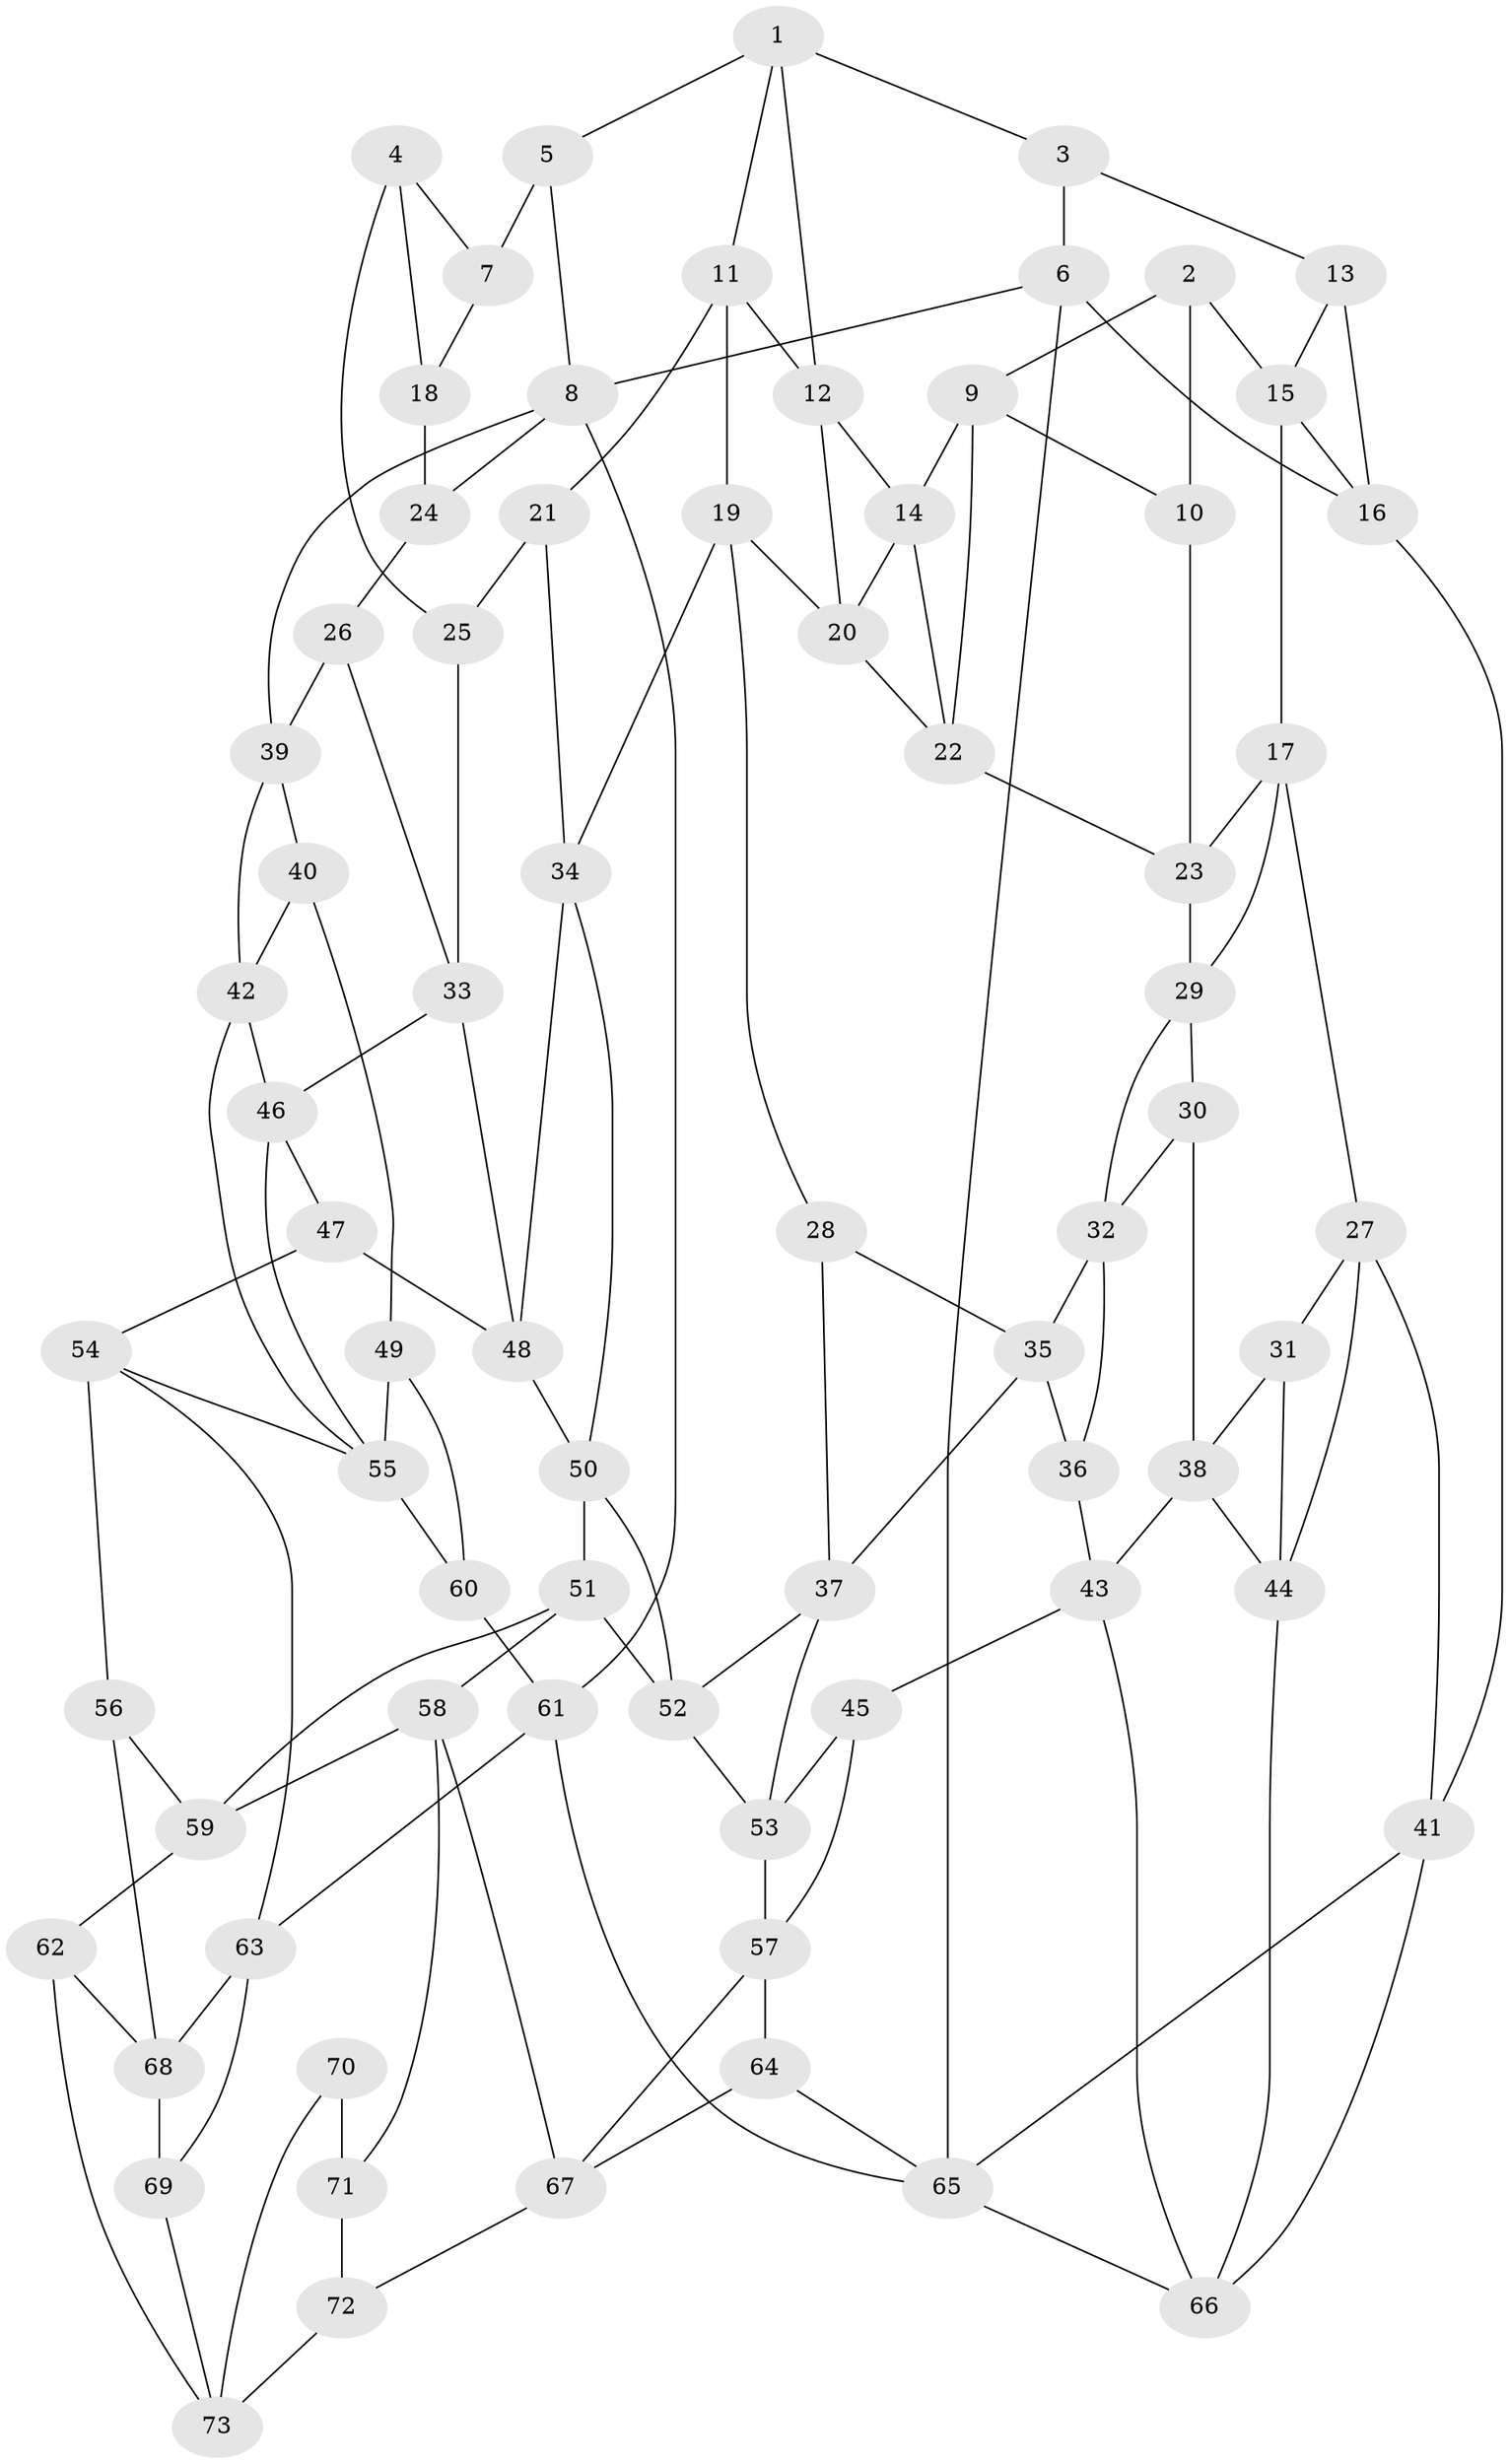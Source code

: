 // original degree distribution, {3: 0.02054794520547945, 4: 0.2054794520547945, 5: 0.5684931506849316, 6: 0.2054794520547945}
// Generated by graph-tools (version 1.1) at 2025/03/03/09/25 03:03:11]
// undirected, 73 vertices, 133 edges
graph export_dot {
graph [start="1"]
  node [color=gray90,style=filled];
  1;
  2;
  3;
  4;
  5;
  6;
  7;
  8;
  9;
  10;
  11;
  12;
  13;
  14;
  15;
  16;
  17;
  18;
  19;
  20;
  21;
  22;
  23;
  24;
  25;
  26;
  27;
  28;
  29;
  30;
  31;
  32;
  33;
  34;
  35;
  36;
  37;
  38;
  39;
  40;
  41;
  42;
  43;
  44;
  45;
  46;
  47;
  48;
  49;
  50;
  51;
  52;
  53;
  54;
  55;
  56;
  57;
  58;
  59;
  60;
  61;
  62;
  63;
  64;
  65;
  66;
  67;
  68;
  69;
  70;
  71;
  72;
  73;
  1 -- 3 [weight=1.0];
  1 -- 5 [weight=1.0];
  1 -- 11 [weight=1.0];
  1 -- 12 [weight=1.0];
  2 -- 9 [weight=1.0];
  2 -- 10 [weight=1.0];
  2 -- 15 [weight=1.0];
  3 -- 6 [weight=1.0];
  3 -- 13 [weight=1.0];
  4 -- 7 [weight=1.0];
  4 -- 18 [weight=1.0];
  4 -- 25 [weight=1.0];
  5 -- 7 [weight=2.0];
  5 -- 8 [weight=1.0];
  6 -- 8 [weight=1.0];
  6 -- 16 [weight=1.0];
  6 -- 65 [weight=1.0];
  7 -- 18 [weight=1.0];
  8 -- 24 [weight=1.0];
  8 -- 39 [weight=1.0];
  8 -- 61 [weight=1.0];
  9 -- 10 [weight=1.0];
  9 -- 14 [weight=1.0];
  9 -- 22 [weight=1.0];
  10 -- 23 [weight=1.0];
  11 -- 12 [weight=1.0];
  11 -- 19 [weight=1.0];
  11 -- 21 [weight=1.0];
  12 -- 14 [weight=1.0];
  12 -- 20 [weight=1.0];
  13 -- 15 [weight=1.0];
  13 -- 16 [weight=2.0];
  14 -- 20 [weight=1.0];
  14 -- 22 [weight=1.0];
  15 -- 16 [weight=1.0];
  15 -- 17 [weight=1.0];
  16 -- 41 [weight=1.0];
  17 -- 23 [weight=1.0];
  17 -- 27 [weight=1.0];
  17 -- 29 [weight=1.0];
  18 -- 24 [weight=2.0];
  19 -- 20 [weight=1.0];
  19 -- 28 [weight=1.0];
  19 -- 34 [weight=1.0];
  20 -- 22 [weight=1.0];
  21 -- 25 [weight=2.0];
  21 -- 34 [weight=1.0];
  22 -- 23 [weight=1.0];
  23 -- 29 [weight=1.0];
  24 -- 26 [weight=1.0];
  25 -- 33 [weight=1.0];
  26 -- 33 [weight=1.0];
  26 -- 39 [weight=1.0];
  27 -- 31 [weight=1.0];
  27 -- 41 [weight=1.0];
  27 -- 44 [weight=1.0];
  28 -- 35 [weight=1.0];
  28 -- 37 [weight=1.0];
  29 -- 30 [weight=1.0];
  29 -- 32 [weight=1.0];
  30 -- 32 [weight=1.0];
  30 -- 38 [weight=1.0];
  31 -- 38 [weight=1.0];
  31 -- 44 [weight=1.0];
  32 -- 35 [weight=1.0];
  32 -- 36 [weight=1.0];
  33 -- 46 [weight=1.0];
  33 -- 48 [weight=1.0];
  34 -- 48 [weight=1.0];
  34 -- 50 [weight=1.0];
  35 -- 36 [weight=1.0];
  35 -- 37 [weight=1.0];
  36 -- 43 [weight=1.0];
  37 -- 52 [weight=1.0];
  37 -- 53 [weight=1.0];
  38 -- 43 [weight=1.0];
  38 -- 44 [weight=1.0];
  39 -- 40 [weight=1.0];
  39 -- 42 [weight=1.0];
  40 -- 42 [weight=1.0];
  40 -- 49 [weight=1.0];
  41 -- 65 [weight=1.0];
  41 -- 66 [weight=1.0];
  42 -- 46 [weight=1.0];
  42 -- 55 [weight=1.0];
  43 -- 45 [weight=1.0];
  43 -- 66 [weight=1.0];
  44 -- 66 [weight=1.0];
  45 -- 53 [weight=1.0];
  45 -- 57 [weight=1.0];
  46 -- 47 [weight=1.0];
  46 -- 55 [weight=1.0];
  47 -- 48 [weight=1.0];
  47 -- 54 [weight=1.0];
  48 -- 50 [weight=1.0];
  49 -- 55 [weight=2.0];
  49 -- 60 [weight=1.0];
  50 -- 51 [weight=1.0];
  50 -- 52 [weight=1.0];
  51 -- 52 [weight=1.0];
  51 -- 58 [weight=1.0];
  51 -- 59 [weight=1.0];
  52 -- 53 [weight=1.0];
  53 -- 57 [weight=1.0];
  54 -- 55 [weight=1.0];
  54 -- 56 [weight=1.0];
  54 -- 63 [weight=1.0];
  55 -- 60 [weight=1.0];
  56 -- 59 [weight=1.0];
  56 -- 68 [weight=1.0];
  57 -- 64 [weight=1.0];
  57 -- 67 [weight=1.0];
  58 -- 59 [weight=1.0];
  58 -- 67 [weight=1.0];
  58 -- 71 [weight=1.0];
  59 -- 62 [weight=1.0];
  60 -- 61 [weight=2.0];
  61 -- 63 [weight=1.0];
  61 -- 65 [weight=1.0];
  62 -- 68 [weight=1.0];
  62 -- 73 [weight=1.0];
  63 -- 68 [weight=2.0];
  63 -- 69 [weight=1.0];
  64 -- 65 [weight=1.0];
  64 -- 67 [weight=1.0];
  65 -- 66 [weight=1.0];
  67 -- 72 [weight=1.0];
  68 -- 69 [weight=2.0];
  69 -- 73 [weight=1.0];
  70 -- 71 [weight=2.0];
  70 -- 73 [weight=1.0];
  71 -- 72 [weight=1.0];
  72 -- 73 [weight=1.0];
}
